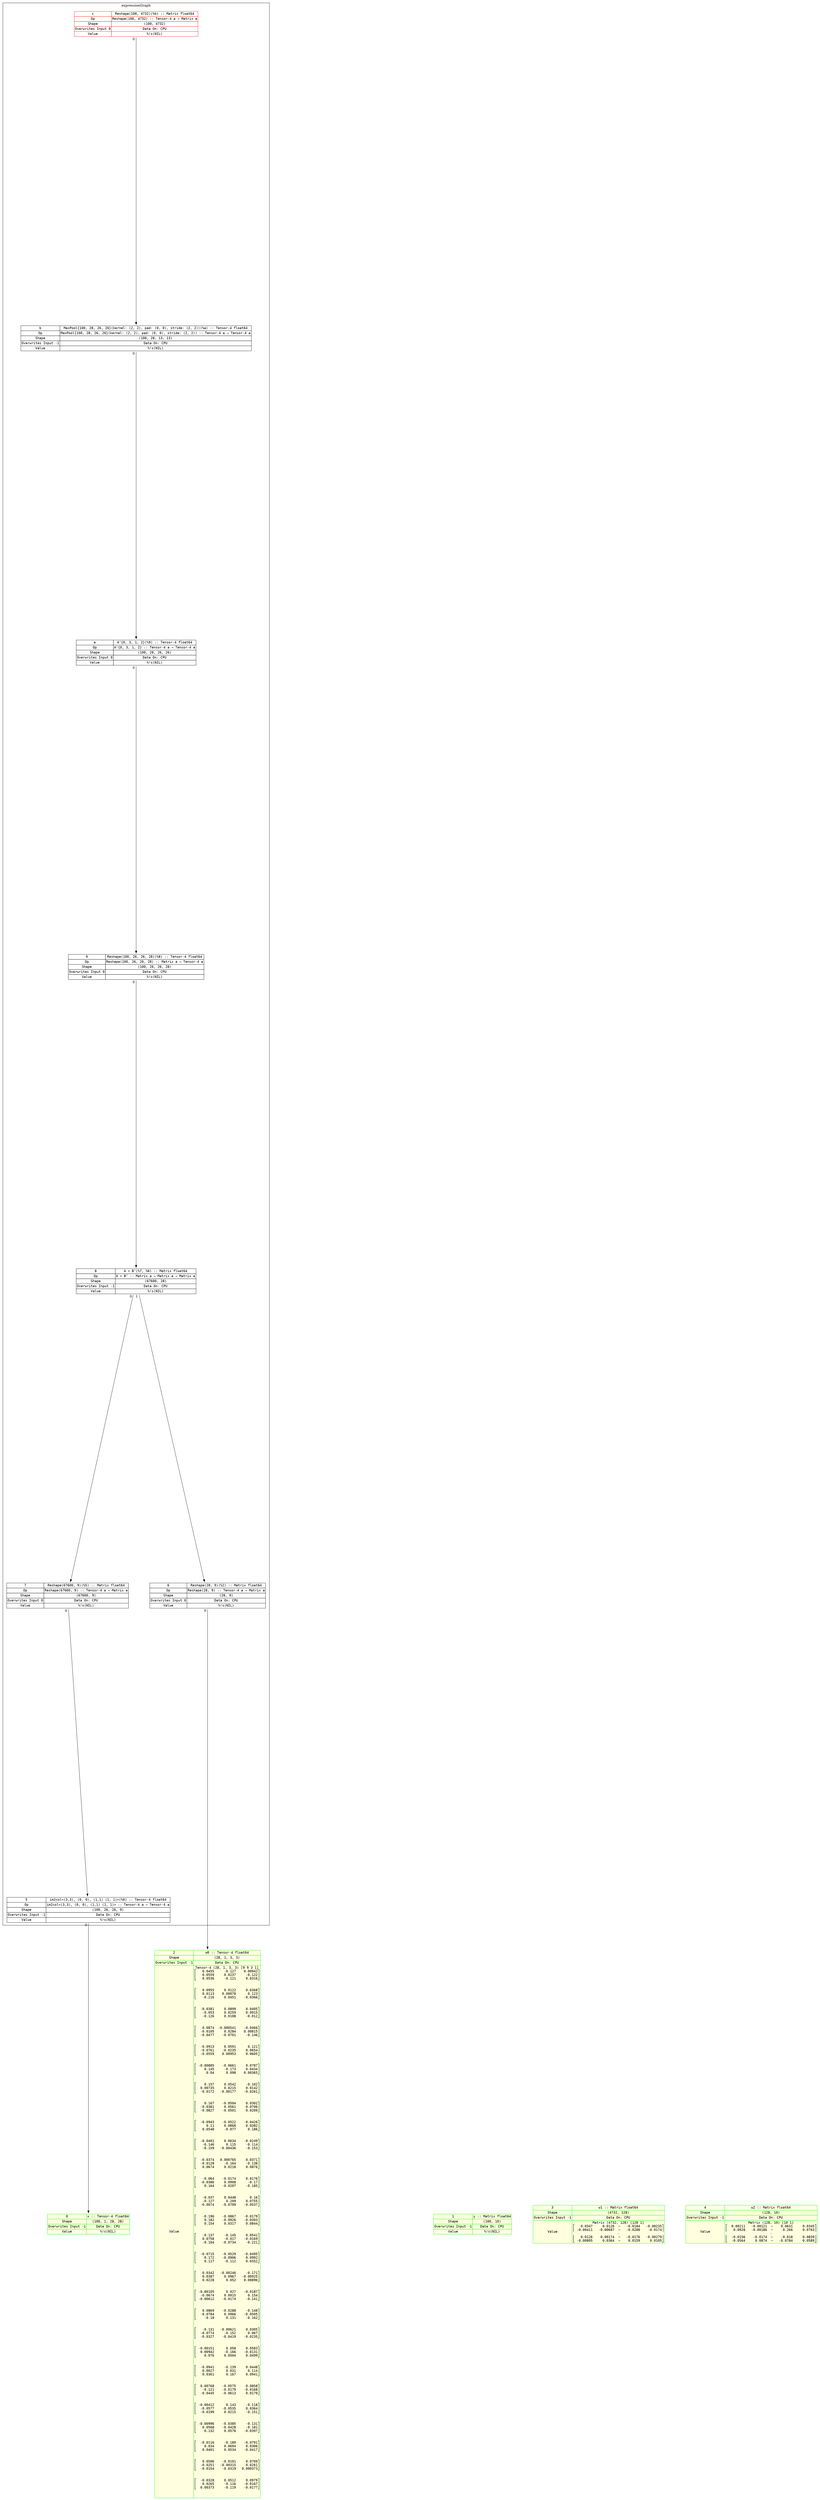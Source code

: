 digraph fullGraph {
	nodesep=1;
	rankdir=TB;
	ranksep="1.5 equally";
	Node_0xc00010e540:Node_0xc00010e540:anchor->Node_0xc00010e0e0:Node_0xc00010e0e0:anchor[ labelfloat=false, taillabel=" 0 " ];
	Node_0xc00010e620:Node_0xc00010e620:anchor->Node_0xc00010e2a0:Node_0xc00010e2a0:anchor[ labelfloat=false, taillabel=" 0 " ];
	Node_0xc00010e700:Node_0xc00010e700:anchor->Node_0xc00010e540:Node_0xc00010e540:anchor[ labelfloat=false, taillabel=" 0 " ];
	Node_0xc00010e7e0:Node_0xc00010e7e0:anchor->Node_0xc00010e700:Node_0xc00010e700:anchor[ labelfloat=false, taillabel=" 0 " ];
	Node_0xc00010e7e0:Node_0xc00010e7e0:anchor->Node_0xc00010e620:Node_0xc00010e620:anchor[ labelfloat=false, taillabel=" 1 " ];
	Node_0xc00010e9a0:Node_0xc00010e9a0:anchor->Node_0xc00010e7e0:Node_0xc00010e7e0:anchor[ labelfloat=false, taillabel=" 0 " ];
	Node_0xc00010ea80:Node_0xc00010ea80:anchor->Node_0xc00010e9a0:Node_0xc00010e9a0:anchor[ labelfloat=false, taillabel=" 0 " ];
	Node_0xc00010eb60:Node_0xc00010eb60:anchor->Node_0xc00010ea80:Node_0xc00010ea80:anchor[ labelfloat=false, taillabel=" 0 " ];
	Node_0xc00010ec40:Node_0xc00010ec40:anchor->Node_0xc00010eb60:Node_0xc00010eb60:anchor[ labelfloat=false, taillabel=" 0 " ];
	outsideRoot->insideInputs[ constraint=false, style=invis, weight=999 ];
	outsideExprG->insideExprG[ constraint=false, style=invis, weight=999 ];
	outsideRoot->outsideExprG[ constraint=false, style=invis, weight=999 ];
	insideInputs->insideExprG[ constraint=false, style=invis, weight=999 ];
	subgraph cluster_expressionGraph {
	label=expressionGraph;
	Node_0xc00010e540 [ fontname=monospace, label=<
<TABLE BORDER="0" CELLBORDER="1" CELLSPACING="0" PORT="anchor" >

<TR><TD>5</TD><TD>im2col&lt;(3,3), (0, 0), (1,1) (1, 1)&gt;(%0) :: Tensor-4 float64</TD></TR>
<TR><TD>Op</TD><TD>im2col&lt;(3,3), (0, 0), (1,1) (1, 1)&gt; :: Tensor-4 a → Tensor-4 a</TD></TR>
<TR><TD>Shape</TD><TD>(100, 26, 26, 9)</TD></TR>
<TR><TD>Overwrites Input -1</TD><TD>Data On: CPU</TD></TR>

<TR><TD>Value</TD><TD>%!s(NIL)</TD></TR>


</TABLE>
>, shape=none ];
	Node_0xc00010e620 [ fontname=monospace, label=<
<TABLE BORDER="0" CELLBORDER="1" CELLSPACING="0" PORT="anchor" >

<TR><TD>6</TD><TD>Reshape(28, 9)(%2) :: Matrix float64</TD></TR>
<TR><TD>Op</TD><TD>Reshape(28, 9) :: Tensor-4 a → Matrix a</TD></TR>
<TR><TD>Shape</TD><TD>(28, 9)</TD></TR>
<TR><TD>Overwrites Input 0</TD><TD>Data On: CPU</TD></TR>

<TR><TD>Value</TD><TD>%!s(NIL)</TD></TR>


</TABLE>
>, shape=none ];
	Node_0xc00010e700 [ fontname=monospace, label=<
<TABLE BORDER="0" CELLBORDER="1" CELLSPACING="0" PORT="anchor" >

<TR><TD>7</TD><TD>Reshape(67600, 9)(%5) :: Matrix float64</TD></TR>
<TR><TD>Op</TD><TD>Reshape(67600, 9) :: Tensor-4 a → Matrix a</TD></TR>
<TR><TD>Shape</TD><TD>(67600, 9)</TD></TR>
<TR><TD>Overwrites Input 0</TD><TD>Data On: CPU</TD></TR>

<TR><TD>Value</TD><TD>%!s(NIL)</TD></TR>


</TABLE>
>, shape=none ];
	Node_0xc00010e7e0 [ fontname=monospace, label=<
<TABLE BORDER="0" CELLBORDER="1" CELLSPACING="0" PORT="anchor" >

<TR><TD>8</TD><TD>A × Bᵀ(%7, %6) :: Matrix float64</TD></TR>
<TR><TD>Op</TD><TD>A × Bᵀ :: Matrix a → Matrix a → Matrix a</TD></TR>
<TR><TD>Shape</TD><TD>(67600, 28)</TD></TR>
<TR><TD>Overwrites Input -1</TD><TD>Data On: CPU</TD></TR>

<TR><TD>Value</TD><TD>%!s(NIL)</TD></TR>


</TABLE>
>, shape=none ];
	Node_0xc00010e9a0 [ fontname=monospace, label=<
<TABLE BORDER="0" CELLBORDER="1" CELLSPACING="0" PORT="anchor" >

<TR><TD>9</TD><TD>Reshape(100, 26, 26, 28)(%8) :: Tensor-4 float64</TD></TR>
<TR><TD>Op</TD><TD>Reshape(100, 26, 26, 28) :: Matrix a → Tensor-4 a</TD></TR>
<TR><TD>Shape</TD><TD>(100, 26, 26, 28)</TD></TR>
<TR><TD>Overwrites Input 0</TD><TD>Data On: CPU</TD></TR>

<TR><TD>Value</TD><TD>%!s(NIL)</TD></TR>


</TABLE>
>, shape=none ];
	Node_0xc00010ea80 [ fontname=monospace, label=<
<TABLE BORDER="0" CELLBORDER="1" CELLSPACING="0" PORT="anchor" >

<TR><TD>a</TD><TD>Aᵀ{0, 3, 1, 2}(%9) :: Tensor-4 float64</TD></TR>
<TR><TD>Op</TD><TD>Aᵀ{0, 3, 1, 2} :: Tensor-4 a → Tensor-4 a</TD></TR>
<TR><TD>Shape</TD><TD>(100, 28, 26, 26)</TD></TR>
<TR><TD>Overwrites Input 0</TD><TD>Data On: CPU</TD></TR>

<TR><TD>Value</TD><TD>%!s(NIL)</TD></TR>


</TABLE>
>, shape=none ];
	Node_0xc00010eb60 [ fontname=monospace, label=<
<TABLE BORDER="0" CELLBORDER="1" CELLSPACING="0" PORT="anchor" >

<TR><TD>b</TD><TD>MaxPool{100, 28, 26, 26}(kernel: (2, 2), pad: (0, 0), stride: (2, 2))(%a) :: Tensor-4 float64</TD></TR>
<TR><TD>Op</TD><TD>MaxPool{100, 28, 26, 26}(kernel: (2, 2), pad: (0, 0), stride: (2, 2)) :: Tensor-4 a → Tensor-4 a</TD></TR>
<TR><TD>Shape</TD><TD>(100, 28, 13, 13)</TD></TR>
<TR><TD>Overwrites Input -1</TD><TD>Data On: CPU</TD></TR>

<TR><TD>Value</TD><TD>%!s(NIL)</TD></TR>


</TABLE>
>, shape=none ];
	Node_0xc00010ec40 [ fontname=monospace, label=<
<TABLE BORDER="0" CELLBORDER="1" CELLSPACING="0" PORT="anchor"  COLOR="#FF0000;" >

<TR><TD>c</TD><TD>Reshape(100, 4732)(%b) :: Matrix float64</TD></TR>
<TR><TD>Op</TD><TD>Reshape(100, 4732) :: Tensor-4 a → Matrix a</TD></TR>
<TR><TD>Shape</TD><TD>(100, 4732)</TD></TR>
<TR><TD>Overwrites Input 0</TD><TD>Data On: CPU</TD></TR>

<TR><TD>Value</TD><TD>%!s(NIL)</TD></TR>


</TABLE>
>, shape=none ];
	insideExprG [ style=invis ];

}
;
	subgraph inputConsts {
	rank=max;
	subgraph cluster_inputs {
	label=inputs;
	Node_0xc00010e0e0 [ fontname=monospace, label=<
<TABLE BORDER="0" CELLBORDER="1" CELLSPACING="0" PORT="anchor"  COLOR="#00FF00;" BGCOLOR="lightyellow">

<TR><TD>0</TD><TD>x :: Tensor-4 float64</TD></TR>

<TR><TD>Shape</TD><TD>(100, 1, 28, 28)</TD></TR>
<TR><TD>Overwrites Input -1</TD><TD>Data On: CPU</TD></TR>

<TR><TD>Value</TD><TD>%!s(NIL)</TD></TR>


</TABLE>
>, shape=none ];
	Node_0xc00010e1c0 [ fontname=monospace, label=<
<TABLE BORDER="0" CELLBORDER="1" CELLSPACING="0" PORT="anchor"  COLOR="#00FF00;" BGCOLOR="lightyellow">

<TR><TD>1</TD><TD>y :: Matrix float64</TD></TR>

<TR><TD>Shape</TD><TD>(100, 10)</TD></TR>
<TR><TD>Overwrites Input -1</TD><TD>Data On: CPU</TD></TR>

<TR><TD>Value</TD><TD>%!s(NIL)</TD></TR>


</TABLE>
>, shape=none ];
	Node_0xc00010e2a0 [ fontname=monospace, label=<
<TABLE BORDER="0" CELLBORDER="1" CELLSPACING="0" PORT="anchor"  COLOR="#00FF00;" BGCOLOR="lightyellow">

<TR><TD>2</TD><TD>w0 :: Tensor-4 float64</TD></TR>

<TR><TD>Shape</TD><TD>(28, 1, 3, 3)</TD></TR>
<TR><TD>Overwrites Input -1</TD><TD>Data On: CPU</TD></TR>

<TR><TD>Value</TD><TD>Tensor-4 (28, 1, 3, 3) [9 9 3 1]<BR />⎡   0.0455     -0.127    0.00942⎤<BR />⎢   0.0559     0.0237     -0.122⎥<BR />⎣   0.0536     -0.121     0.0316⎦<BR /><BR /><BR />⎡   0.0955     0.0122     0.0368⎤<BR />⎢   0.0113    0.00078      0.123⎥<BR />⎣   -0.216     0.0451    -0.0366⎦<BR /><BR /><BR />⎡  -0.0381     0.0899     0.0405⎤<BR />⎢   -0.053     0.0259     0.0915⎥<BR />⎣   -0.126     0.0108     -0.012⎦<BR /><BR /><BR />⎡   0.0874  -0.000541    -0.0466⎤<BR />⎢  -0.0105     0.0284    0.00815⎥<BR />⎣  -0.0477    -0.0701     -0.146⎦<BR /><BR /><BR />⎡  -0.0913     0.0591      0.121⎤<BR />⎢  -0.0761    -0.0235     0.0654⎥<BR />⎣  -0.0559    0.00953     0.0605⎦<BR /><BR /><BR />⎡ -0.00885    -0.0661     0.0787⎤<BR />⎢    0.145     -0.173     0.0434⎥<BR />⎣     0.04      0.098    0.00365⎦<BR /><BR /><BR />⎡    0.157     0.0542     -0.102⎤<BR />⎢  0.00735     0.0215     0.0142⎥<BR />⎣  -0.0172   -0.00177    -0.0261⎦<BR /><BR /><BR />⎡    0.167    -0.0504     0.0302⎤<BR />⎢  -0.0381     0.0561     0.0706⎥<BR />⎣  -0.0827    -0.0501     0.0209⎦<BR /><BR /><BR />⎡  -0.0943    -0.0522    -0.0426⎤<BR />⎢     0.11     0.0868     0.0382⎥<BR />⎣   0.0548     -0.077      0.186⎦<BR /><BR /><BR />⎡  -0.0401     0.0634    -0.0249⎤<BR />⎢   -0.146      0.115     -0.114⎥<BR />⎣   -0.159   -0.00436     -0.153⎦<BR /><BR /><BR />⎡  -0.0374   0.000765     0.0371⎤<BR />⎢  -0.0128     -0.164     -0.138⎥<BR />⎣   0.0674     0.0218     0.0876⎦<BR /><BR /><BR />⎡   -0.064    -0.0174     0.0176⎤<BR />⎢  -0.0386     0.0908      -0.17⎥<BR />⎣    0.164    -0.0207     -0.185⎦<BR /><BR /><BR />⎡   -0.037     0.0448       0.16⎤<BR />⎢   -0.127      0.209     0.0755⎥<BR />⎣  -0.0074    -0.0709    -0.0537⎦<BR /><BR /><BR />⎡   -0.196    -0.0867    -0.0179⎤<BR />⎢    0.182    -0.0926    -0.0303⎥<BR />⎣    0.154     0.0317     0.0844⎦<BR /><BR /><BR />⎡   -0.137     -0.145     0.0541⎤<BR />⎢   0.0758     -0.017    -0.0169⎥<BR />⎣   -0.104    -0.0734     -0.221⎦<BR /><BR /><BR />⎡  -0.0715    -0.0529    -0.0495⎤<BR />⎢    0.172    -0.0906     0.0992⎥<BR />⎣    0.117     -0.112     0.0352⎦<BR /><BR /><BR />⎡   0.0342   -0.00246     -0.171⎤<BR />⎢   0.0387     0.0967   -0.00925⎥<BR />⎣   0.0228      0.052    0.00896⎦<BR /><BR /><BR />⎡ -0.00105      0.027    -0.0187⎤<BR />⎢  -0.0674     0.0915      0.154⎥<BR />⎣ -0.00612    -0.0174     -0.141⎦<BR /><BR /><BR />⎡   0.0869    -0.0288     -0.148⎤<BR />⎢  -0.0784     0.0966    -0.0505⎥<BR />⎣    -0.18      0.131     -0.162⎦<BR /><BR /><BR />⎡   -0.131   -0.00621     0.0305⎤<BR />⎢  -0.0774     -0.152      0.067⎥<BR />⎣  -0.0327    -0.0419    -0.0235⎦<BR /><BR /><BR />⎡ -0.00151      0.058     0.0583⎤<BR />⎢  0.00942     -0.166    -0.0131⎥<BR />⎣    0.076     0.0504     0.0499⎦<BR /><BR /><BR />⎡  -0.0941     -0.139     0.0448⎤<BR />⎢   0.0027      0.031      0.114⎥<BR />⎣   0.0361      0.167     0.0941⎦<BR /><BR /><BR />⎡  0.00768    -0.0575     0.0858⎤<BR />⎢   -0.121    -0.0179    -0.0168⎥<BR />⎣  -0.0445    -0.0613     0.0179⎦<BR /><BR /><BR />⎡ -0.00412      0.143     -0.118⎤<BR />⎢  -0.0577    -0.0535     0.0364⎥<BR />⎣  -0.0199     0.0215     -0.151⎦<BR /><BR /><BR />⎡ -0.00996    -0.0385     -0.131⎤<BR />⎢   0.0568    -0.0428     -0.181⎥<BR />⎣    0.132     0.0578    -0.0397⎦<BR /><BR /><BR />⎡  -0.0116     -0.189    -0.0791⎤<BR />⎢    0.034     0.0694     0.0306⎥<BR />⎣   0.0401     0.0534    -0.0417⎦<BR /><BR /><BR />⎡   0.0506    -0.0101     0.0709⎤<BR />⎢  -0.0251   -0.00315     0.0261⎥<BR />⎣  -0.0154    -0.0319   0.000373⎦<BR /><BR /><BR />⎡  -0.0328     0.0512     0.0979⎤<BR />⎢   0.0265     -0.116    -0.0167⎥<BR />⎣  0.00373     -0.119    -0.0177⎦<BR /><BR /><BR /></TD></TR>


</TABLE>
>, shape=none ];
	Node_0xc00010e380 [ fontname=monospace, label=<
<TABLE BORDER="0" CELLBORDER="1" CELLSPACING="0" PORT="anchor"  COLOR="#00FF00;" BGCOLOR="lightyellow">

<TR><TD>3</TD><TD>w1 :: Matrix float64</TD></TR>

<TR><TD>Shape</TD><TD>(4732, 128)</TD></TR>
<TR><TD>Overwrites Input -1</TD><TD>Data On: CPU</TD></TR>

<TR><TD>Value</TD><TD>Matrix (4732, 128) [128 1]<BR />⎡   0.0347     0.0126  ⋯   -0.0184   -0.00235⎤<BR />⎢ -0.00411   -0.00687  ⋯   -0.0288    -0.0174⎥<BR />  ⋮  <BR />⎢   0.0126    0.00174  ⋯   -0.0176   -0.00279⎥<BR />⎣ -0.00805     0.0364  ⋯    0.0159     0.0105⎦<BR /></TD></TR>


</TABLE>
>, shape=none ];
	Node_0xc00010e460 [ fontname=monospace, label=<
<TABLE BORDER="0" CELLBORDER="1" CELLSPACING="0" PORT="anchor"  COLOR="#00FF00;" BGCOLOR="lightyellow">

<TR><TD>4</TD><TD>w2 :: Matrix float64</TD></TR>

<TR><TD>Shape</TD><TD>(128, 10)</TD></TR>
<TR><TD>Overwrites Input -1</TD><TD>Data On: CPU</TD></TR>

<TR><TD>Value</TD><TD>Matrix (128, 10) [10 1]<BR />⎡  0.00211   -0.00121  ⋯    0.0631     0.0345⎤<BR />⎢   0.0928   -0.00186  ⋯     0.266     0.0763⎥<BR />  ⋮  <BR />⎢  -0.0156    -0.0174  ⋯    -0.018     0.0839⎥<BR />⎣  -0.0564     0.0874  ⋯   -0.0784     0.0589⎦<BR /></TD></TR>


</TABLE>
>, shape=none ];
	insideInputs [ style=invis ];

}
;

}
;
	subgraph outsides {
	outsideExprG [ style=invis ];
	outsideRoot [ style=invis ];

}
;

}
